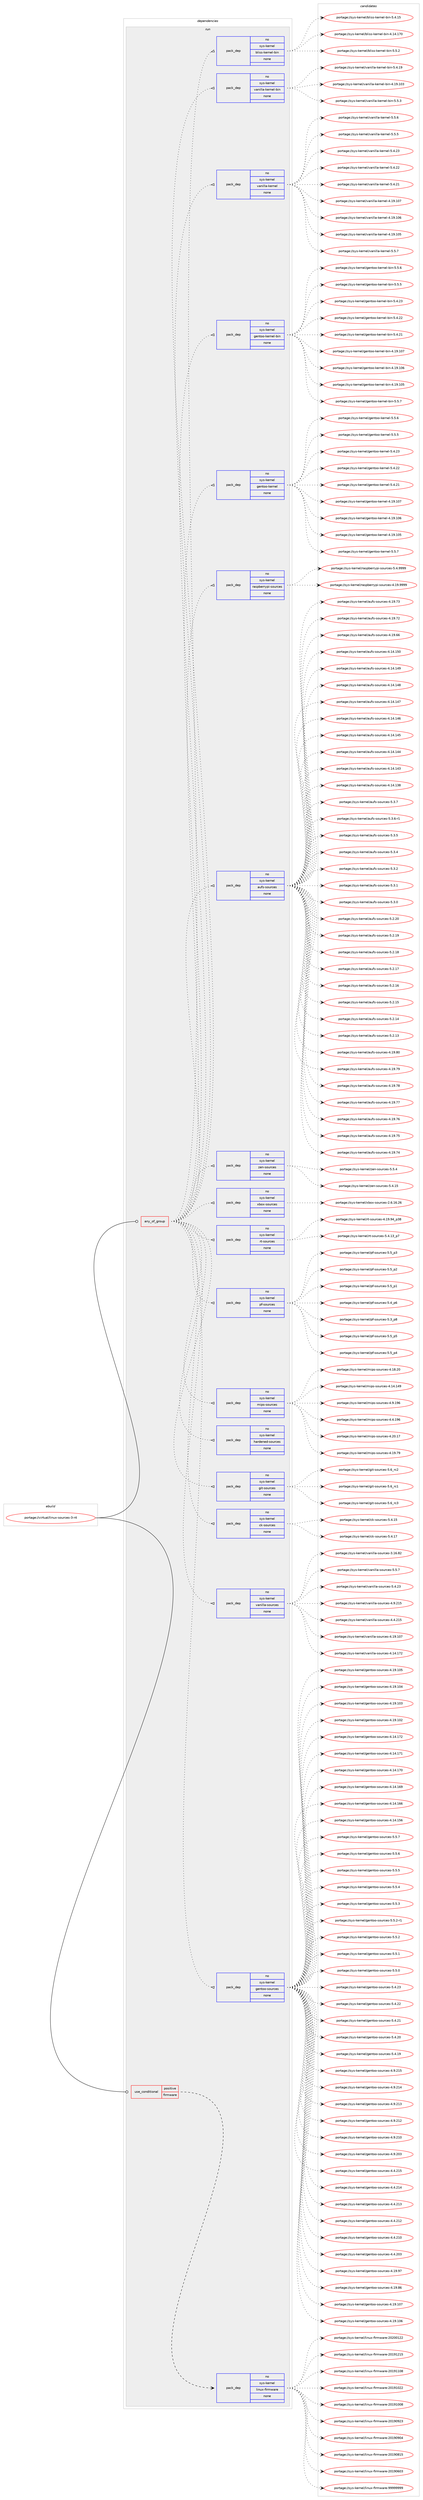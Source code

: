 digraph prolog {

# *************
# Graph options
# *************

newrank=true;
concentrate=true;
compound=true;
graph [rankdir=LR,fontname=Helvetica,fontsize=10,ranksep=1.5];#, ranksep=2.5, nodesep=0.2];
edge  [arrowhead=vee];
node  [fontname=Helvetica,fontsize=10];

# **********
# The ebuild
# **********

subgraph cluster_leftcol {
color=gray;
rank=same;
label=<<i>ebuild</i>>;
id [label="portage://virtual/linux-sources-3-r4", color=red, width=4, href="../virtual/linux-sources-3-r4.svg"];
}

# ****************
# The dependencies
# ****************

subgraph cluster_midcol {
color=gray;
label=<<i>dependencies</i>>;
subgraph cluster_compile {
fillcolor="#eeeeee";
style=filled;
label=<<i>compile</i>>;
}
subgraph cluster_compileandrun {
fillcolor="#eeeeee";
style=filled;
label=<<i>compile and run</i>>;
}
subgraph cluster_run {
fillcolor="#eeeeee";
style=filled;
label=<<i>run</i>>;
subgraph any565 {
dependency24202 [label=<<TABLE BORDER="0" CELLBORDER="1" CELLSPACING="0" CELLPADDING="4"><TR><TD CELLPADDING="10">any_of_group</TD></TR></TABLE>>, shape=none, color=red];subgraph pack19706 {
dependency24203 [label=<<TABLE BORDER="0" CELLBORDER="1" CELLSPACING="0" CELLPADDING="4" WIDTH="220"><TR><TD ROWSPAN="6" CELLPADDING="30">pack_dep</TD></TR><TR><TD WIDTH="110">no</TD></TR><TR><TD>sys-kernel</TD></TR><TR><TD>gentoo-sources</TD></TR><TR><TD>none</TD></TR><TR><TD></TD></TR></TABLE>>, shape=none, color=blue];
}
dependency24202:e -> dependency24203:w [weight=20,style="dotted",arrowhead="oinv"];
subgraph pack19707 {
dependency24204 [label=<<TABLE BORDER="0" CELLBORDER="1" CELLSPACING="0" CELLPADDING="4" WIDTH="220"><TR><TD ROWSPAN="6" CELLPADDING="30">pack_dep</TD></TR><TR><TD WIDTH="110">no</TD></TR><TR><TD>sys-kernel</TD></TR><TR><TD>vanilla-sources</TD></TR><TR><TD>none</TD></TR><TR><TD></TD></TR></TABLE>>, shape=none, color=blue];
}
dependency24202:e -> dependency24204:w [weight=20,style="dotted",arrowhead="oinv"];
subgraph pack19708 {
dependency24205 [label=<<TABLE BORDER="0" CELLBORDER="1" CELLSPACING="0" CELLPADDING="4" WIDTH="220"><TR><TD ROWSPAN="6" CELLPADDING="30">pack_dep</TD></TR><TR><TD WIDTH="110">no</TD></TR><TR><TD>sys-kernel</TD></TR><TR><TD>ck-sources</TD></TR><TR><TD>none</TD></TR><TR><TD></TD></TR></TABLE>>, shape=none, color=blue];
}
dependency24202:e -> dependency24205:w [weight=20,style="dotted",arrowhead="oinv"];
subgraph pack19709 {
dependency24206 [label=<<TABLE BORDER="0" CELLBORDER="1" CELLSPACING="0" CELLPADDING="4" WIDTH="220"><TR><TD ROWSPAN="6" CELLPADDING="30">pack_dep</TD></TR><TR><TD WIDTH="110">no</TD></TR><TR><TD>sys-kernel</TD></TR><TR><TD>git-sources</TD></TR><TR><TD>none</TD></TR><TR><TD></TD></TR></TABLE>>, shape=none, color=blue];
}
dependency24202:e -> dependency24206:w [weight=20,style="dotted",arrowhead="oinv"];
subgraph pack19710 {
dependency24207 [label=<<TABLE BORDER="0" CELLBORDER="1" CELLSPACING="0" CELLPADDING="4" WIDTH="220"><TR><TD ROWSPAN="6" CELLPADDING="30">pack_dep</TD></TR><TR><TD WIDTH="110">no</TD></TR><TR><TD>sys-kernel</TD></TR><TR><TD>hardened-sources</TD></TR><TR><TD>none</TD></TR><TR><TD></TD></TR></TABLE>>, shape=none, color=blue];
}
dependency24202:e -> dependency24207:w [weight=20,style="dotted",arrowhead="oinv"];
subgraph pack19711 {
dependency24208 [label=<<TABLE BORDER="0" CELLBORDER="1" CELLSPACING="0" CELLPADDING="4" WIDTH="220"><TR><TD ROWSPAN="6" CELLPADDING="30">pack_dep</TD></TR><TR><TD WIDTH="110">no</TD></TR><TR><TD>sys-kernel</TD></TR><TR><TD>mips-sources</TD></TR><TR><TD>none</TD></TR><TR><TD></TD></TR></TABLE>>, shape=none, color=blue];
}
dependency24202:e -> dependency24208:w [weight=20,style="dotted",arrowhead="oinv"];
subgraph pack19712 {
dependency24209 [label=<<TABLE BORDER="0" CELLBORDER="1" CELLSPACING="0" CELLPADDING="4" WIDTH="220"><TR><TD ROWSPAN="6" CELLPADDING="30">pack_dep</TD></TR><TR><TD WIDTH="110">no</TD></TR><TR><TD>sys-kernel</TD></TR><TR><TD>pf-sources</TD></TR><TR><TD>none</TD></TR><TR><TD></TD></TR></TABLE>>, shape=none, color=blue];
}
dependency24202:e -> dependency24209:w [weight=20,style="dotted",arrowhead="oinv"];
subgraph pack19713 {
dependency24210 [label=<<TABLE BORDER="0" CELLBORDER="1" CELLSPACING="0" CELLPADDING="4" WIDTH="220"><TR><TD ROWSPAN="6" CELLPADDING="30">pack_dep</TD></TR><TR><TD WIDTH="110">no</TD></TR><TR><TD>sys-kernel</TD></TR><TR><TD>rt-sources</TD></TR><TR><TD>none</TD></TR><TR><TD></TD></TR></TABLE>>, shape=none, color=blue];
}
dependency24202:e -> dependency24210:w [weight=20,style="dotted",arrowhead="oinv"];
subgraph pack19714 {
dependency24211 [label=<<TABLE BORDER="0" CELLBORDER="1" CELLSPACING="0" CELLPADDING="4" WIDTH="220"><TR><TD ROWSPAN="6" CELLPADDING="30">pack_dep</TD></TR><TR><TD WIDTH="110">no</TD></TR><TR><TD>sys-kernel</TD></TR><TR><TD>xbox-sources</TD></TR><TR><TD>none</TD></TR><TR><TD></TD></TR></TABLE>>, shape=none, color=blue];
}
dependency24202:e -> dependency24211:w [weight=20,style="dotted",arrowhead="oinv"];
subgraph pack19715 {
dependency24212 [label=<<TABLE BORDER="0" CELLBORDER="1" CELLSPACING="0" CELLPADDING="4" WIDTH="220"><TR><TD ROWSPAN="6" CELLPADDING="30">pack_dep</TD></TR><TR><TD WIDTH="110">no</TD></TR><TR><TD>sys-kernel</TD></TR><TR><TD>zen-sources</TD></TR><TR><TD>none</TD></TR><TR><TD></TD></TR></TABLE>>, shape=none, color=blue];
}
dependency24202:e -> dependency24212:w [weight=20,style="dotted",arrowhead="oinv"];
subgraph pack19716 {
dependency24213 [label=<<TABLE BORDER="0" CELLBORDER="1" CELLSPACING="0" CELLPADDING="4" WIDTH="220"><TR><TD ROWSPAN="6" CELLPADDING="30">pack_dep</TD></TR><TR><TD WIDTH="110">no</TD></TR><TR><TD>sys-kernel</TD></TR><TR><TD>aufs-sources</TD></TR><TR><TD>none</TD></TR><TR><TD></TD></TR></TABLE>>, shape=none, color=blue];
}
dependency24202:e -> dependency24213:w [weight=20,style="dotted",arrowhead="oinv"];
subgraph pack19717 {
dependency24214 [label=<<TABLE BORDER="0" CELLBORDER="1" CELLSPACING="0" CELLPADDING="4" WIDTH="220"><TR><TD ROWSPAN="6" CELLPADDING="30">pack_dep</TD></TR><TR><TD WIDTH="110">no</TD></TR><TR><TD>sys-kernel</TD></TR><TR><TD>raspberrypi-sources</TD></TR><TR><TD>none</TD></TR><TR><TD></TD></TR></TABLE>>, shape=none, color=blue];
}
dependency24202:e -> dependency24214:w [weight=20,style="dotted",arrowhead="oinv"];
subgraph pack19718 {
dependency24215 [label=<<TABLE BORDER="0" CELLBORDER="1" CELLSPACING="0" CELLPADDING="4" WIDTH="220"><TR><TD ROWSPAN="6" CELLPADDING="30">pack_dep</TD></TR><TR><TD WIDTH="110">no</TD></TR><TR><TD>sys-kernel</TD></TR><TR><TD>gentoo-kernel</TD></TR><TR><TD>none</TD></TR><TR><TD></TD></TR></TABLE>>, shape=none, color=blue];
}
dependency24202:e -> dependency24215:w [weight=20,style="dotted",arrowhead="oinv"];
subgraph pack19719 {
dependency24216 [label=<<TABLE BORDER="0" CELLBORDER="1" CELLSPACING="0" CELLPADDING="4" WIDTH="220"><TR><TD ROWSPAN="6" CELLPADDING="30">pack_dep</TD></TR><TR><TD WIDTH="110">no</TD></TR><TR><TD>sys-kernel</TD></TR><TR><TD>gentoo-kernel-bin</TD></TR><TR><TD>none</TD></TR><TR><TD></TD></TR></TABLE>>, shape=none, color=blue];
}
dependency24202:e -> dependency24216:w [weight=20,style="dotted",arrowhead="oinv"];
subgraph pack19720 {
dependency24217 [label=<<TABLE BORDER="0" CELLBORDER="1" CELLSPACING="0" CELLPADDING="4" WIDTH="220"><TR><TD ROWSPAN="6" CELLPADDING="30">pack_dep</TD></TR><TR><TD WIDTH="110">no</TD></TR><TR><TD>sys-kernel</TD></TR><TR><TD>vanilla-kernel</TD></TR><TR><TD>none</TD></TR><TR><TD></TD></TR></TABLE>>, shape=none, color=blue];
}
dependency24202:e -> dependency24217:w [weight=20,style="dotted",arrowhead="oinv"];
subgraph pack19721 {
dependency24218 [label=<<TABLE BORDER="0" CELLBORDER="1" CELLSPACING="0" CELLPADDING="4" WIDTH="220"><TR><TD ROWSPAN="6" CELLPADDING="30">pack_dep</TD></TR><TR><TD WIDTH="110">no</TD></TR><TR><TD>sys-kernel</TD></TR><TR><TD>vanilla-kernel-bin</TD></TR><TR><TD>none</TD></TR><TR><TD></TD></TR></TABLE>>, shape=none, color=blue];
}
dependency24202:e -> dependency24218:w [weight=20,style="dotted",arrowhead="oinv"];
subgraph pack19722 {
dependency24219 [label=<<TABLE BORDER="0" CELLBORDER="1" CELLSPACING="0" CELLPADDING="4" WIDTH="220"><TR><TD ROWSPAN="6" CELLPADDING="30">pack_dep</TD></TR><TR><TD WIDTH="110">no</TD></TR><TR><TD>sys-kernel</TD></TR><TR><TD>bliss-kernel-bin</TD></TR><TR><TD>none</TD></TR><TR><TD></TD></TR></TABLE>>, shape=none, color=blue];
}
dependency24202:e -> dependency24219:w [weight=20,style="dotted",arrowhead="oinv"];
}
id:e -> dependency24202:w [weight=20,style="solid",arrowhead="odot"];
subgraph cond3914 {
dependency24220 [label=<<TABLE BORDER="0" CELLBORDER="1" CELLSPACING="0" CELLPADDING="4"><TR><TD ROWSPAN="3" CELLPADDING="10">use_conditional</TD></TR><TR><TD>positive</TD></TR><TR><TD>firmware</TD></TR></TABLE>>, shape=none, color=red];
subgraph pack19723 {
dependency24221 [label=<<TABLE BORDER="0" CELLBORDER="1" CELLSPACING="0" CELLPADDING="4" WIDTH="220"><TR><TD ROWSPAN="6" CELLPADDING="30">pack_dep</TD></TR><TR><TD WIDTH="110">no</TD></TR><TR><TD>sys-kernel</TD></TR><TR><TD>linux-firmware</TD></TR><TR><TD>none</TD></TR><TR><TD></TD></TR></TABLE>>, shape=none, color=blue];
}
dependency24220:e -> dependency24221:w [weight=20,style="dashed",arrowhead="vee"];
}
id:e -> dependency24220:w [weight=20,style="solid",arrowhead="odot"];
}
}

# **************
# The candidates
# **************

subgraph cluster_choices {
rank=same;
color=gray;
label=<<i>candidates</i>>;

subgraph choice19706 {
color=black;
nodesep=1;
choice11512111545107101114110101108471031011101161111114511511111711499101115455346534655 [label="portage://sys-kernel/gentoo-sources-5.5.7", color=red, width=4,href="../sys-kernel/gentoo-sources-5.5.7.svg"];
choice11512111545107101114110101108471031011101161111114511511111711499101115455346534654 [label="portage://sys-kernel/gentoo-sources-5.5.6", color=red, width=4,href="../sys-kernel/gentoo-sources-5.5.6.svg"];
choice11512111545107101114110101108471031011101161111114511511111711499101115455346534653 [label="portage://sys-kernel/gentoo-sources-5.5.5", color=red, width=4,href="../sys-kernel/gentoo-sources-5.5.5.svg"];
choice11512111545107101114110101108471031011101161111114511511111711499101115455346534652 [label="portage://sys-kernel/gentoo-sources-5.5.4", color=red, width=4,href="../sys-kernel/gentoo-sources-5.5.4.svg"];
choice11512111545107101114110101108471031011101161111114511511111711499101115455346534651 [label="portage://sys-kernel/gentoo-sources-5.5.3", color=red, width=4,href="../sys-kernel/gentoo-sources-5.5.3.svg"];
choice115121115451071011141101011084710310111011611111145115111117114991011154553465346504511449 [label="portage://sys-kernel/gentoo-sources-5.5.2-r1", color=red, width=4,href="../sys-kernel/gentoo-sources-5.5.2-r1.svg"];
choice11512111545107101114110101108471031011101161111114511511111711499101115455346534650 [label="portage://sys-kernel/gentoo-sources-5.5.2", color=red, width=4,href="../sys-kernel/gentoo-sources-5.5.2.svg"];
choice11512111545107101114110101108471031011101161111114511511111711499101115455346534649 [label="portage://sys-kernel/gentoo-sources-5.5.1", color=red, width=4,href="../sys-kernel/gentoo-sources-5.5.1.svg"];
choice11512111545107101114110101108471031011101161111114511511111711499101115455346534648 [label="portage://sys-kernel/gentoo-sources-5.5.0", color=red, width=4,href="../sys-kernel/gentoo-sources-5.5.0.svg"];
choice1151211154510710111411010110847103101110116111111451151111171149910111545534652465051 [label="portage://sys-kernel/gentoo-sources-5.4.23", color=red, width=4,href="../sys-kernel/gentoo-sources-5.4.23.svg"];
choice1151211154510710111411010110847103101110116111111451151111171149910111545534652465050 [label="portage://sys-kernel/gentoo-sources-5.4.22", color=red, width=4,href="../sys-kernel/gentoo-sources-5.4.22.svg"];
choice1151211154510710111411010110847103101110116111111451151111171149910111545534652465049 [label="portage://sys-kernel/gentoo-sources-5.4.21", color=red, width=4,href="../sys-kernel/gentoo-sources-5.4.21.svg"];
choice1151211154510710111411010110847103101110116111111451151111171149910111545534652465048 [label="portage://sys-kernel/gentoo-sources-5.4.20", color=red, width=4,href="../sys-kernel/gentoo-sources-5.4.20.svg"];
choice1151211154510710111411010110847103101110116111111451151111171149910111545534652464957 [label="portage://sys-kernel/gentoo-sources-5.4.19", color=red, width=4,href="../sys-kernel/gentoo-sources-5.4.19.svg"];
choice115121115451071011141101011084710310111011611111145115111117114991011154552465746504953 [label="portage://sys-kernel/gentoo-sources-4.9.215", color=red, width=4,href="../sys-kernel/gentoo-sources-4.9.215.svg"];
choice115121115451071011141101011084710310111011611111145115111117114991011154552465746504952 [label="portage://sys-kernel/gentoo-sources-4.9.214", color=red, width=4,href="../sys-kernel/gentoo-sources-4.9.214.svg"];
choice115121115451071011141101011084710310111011611111145115111117114991011154552465746504951 [label="portage://sys-kernel/gentoo-sources-4.9.213", color=red, width=4,href="../sys-kernel/gentoo-sources-4.9.213.svg"];
choice115121115451071011141101011084710310111011611111145115111117114991011154552465746504950 [label="portage://sys-kernel/gentoo-sources-4.9.212", color=red, width=4,href="../sys-kernel/gentoo-sources-4.9.212.svg"];
choice115121115451071011141101011084710310111011611111145115111117114991011154552465746504948 [label="portage://sys-kernel/gentoo-sources-4.9.210", color=red, width=4,href="../sys-kernel/gentoo-sources-4.9.210.svg"];
choice115121115451071011141101011084710310111011611111145115111117114991011154552465746504851 [label="portage://sys-kernel/gentoo-sources-4.9.203", color=red, width=4,href="../sys-kernel/gentoo-sources-4.9.203.svg"];
choice115121115451071011141101011084710310111011611111145115111117114991011154552465246504953 [label="portage://sys-kernel/gentoo-sources-4.4.215", color=red, width=4,href="../sys-kernel/gentoo-sources-4.4.215.svg"];
choice115121115451071011141101011084710310111011611111145115111117114991011154552465246504952 [label="portage://sys-kernel/gentoo-sources-4.4.214", color=red, width=4,href="../sys-kernel/gentoo-sources-4.4.214.svg"];
choice115121115451071011141101011084710310111011611111145115111117114991011154552465246504951 [label="portage://sys-kernel/gentoo-sources-4.4.213", color=red, width=4,href="../sys-kernel/gentoo-sources-4.4.213.svg"];
choice115121115451071011141101011084710310111011611111145115111117114991011154552465246504950 [label="portage://sys-kernel/gentoo-sources-4.4.212", color=red, width=4,href="../sys-kernel/gentoo-sources-4.4.212.svg"];
choice115121115451071011141101011084710310111011611111145115111117114991011154552465246504948 [label="portage://sys-kernel/gentoo-sources-4.4.210", color=red, width=4,href="../sys-kernel/gentoo-sources-4.4.210.svg"];
choice115121115451071011141101011084710310111011611111145115111117114991011154552465246504851 [label="portage://sys-kernel/gentoo-sources-4.4.203", color=red, width=4,href="../sys-kernel/gentoo-sources-4.4.203.svg"];
choice115121115451071011141101011084710310111011611111145115111117114991011154552464957465755 [label="portage://sys-kernel/gentoo-sources-4.19.97", color=red, width=4,href="../sys-kernel/gentoo-sources-4.19.97.svg"];
choice115121115451071011141101011084710310111011611111145115111117114991011154552464957465654 [label="portage://sys-kernel/gentoo-sources-4.19.86", color=red, width=4,href="../sys-kernel/gentoo-sources-4.19.86.svg"];
choice11512111545107101114110101108471031011101161111114511511111711499101115455246495746494855 [label="portage://sys-kernel/gentoo-sources-4.19.107", color=red, width=4,href="../sys-kernel/gentoo-sources-4.19.107.svg"];
choice11512111545107101114110101108471031011101161111114511511111711499101115455246495746494854 [label="portage://sys-kernel/gentoo-sources-4.19.106", color=red, width=4,href="../sys-kernel/gentoo-sources-4.19.106.svg"];
choice11512111545107101114110101108471031011101161111114511511111711499101115455246495746494853 [label="portage://sys-kernel/gentoo-sources-4.19.105", color=red, width=4,href="../sys-kernel/gentoo-sources-4.19.105.svg"];
choice11512111545107101114110101108471031011101161111114511511111711499101115455246495746494852 [label="portage://sys-kernel/gentoo-sources-4.19.104", color=red, width=4,href="../sys-kernel/gentoo-sources-4.19.104.svg"];
choice11512111545107101114110101108471031011101161111114511511111711499101115455246495746494851 [label="portage://sys-kernel/gentoo-sources-4.19.103", color=red, width=4,href="../sys-kernel/gentoo-sources-4.19.103.svg"];
choice11512111545107101114110101108471031011101161111114511511111711499101115455246495746494850 [label="portage://sys-kernel/gentoo-sources-4.19.102", color=red, width=4,href="../sys-kernel/gentoo-sources-4.19.102.svg"];
choice11512111545107101114110101108471031011101161111114511511111711499101115455246495246495550 [label="portage://sys-kernel/gentoo-sources-4.14.172", color=red, width=4,href="../sys-kernel/gentoo-sources-4.14.172.svg"];
choice11512111545107101114110101108471031011101161111114511511111711499101115455246495246495549 [label="portage://sys-kernel/gentoo-sources-4.14.171", color=red, width=4,href="../sys-kernel/gentoo-sources-4.14.171.svg"];
choice11512111545107101114110101108471031011101161111114511511111711499101115455246495246495548 [label="portage://sys-kernel/gentoo-sources-4.14.170", color=red, width=4,href="../sys-kernel/gentoo-sources-4.14.170.svg"];
choice11512111545107101114110101108471031011101161111114511511111711499101115455246495246495457 [label="portage://sys-kernel/gentoo-sources-4.14.169", color=red, width=4,href="../sys-kernel/gentoo-sources-4.14.169.svg"];
choice11512111545107101114110101108471031011101161111114511511111711499101115455246495246495454 [label="portage://sys-kernel/gentoo-sources-4.14.166", color=red, width=4,href="../sys-kernel/gentoo-sources-4.14.166.svg"];
choice11512111545107101114110101108471031011101161111114511511111711499101115455246495246495354 [label="portage://sys-kernel/gentoo-sources-4.14.156", color=red, width=4,href="../sys-kernel/gentoo-sources-4.14.156.svg"];
dependency24203:e -> choice11512111545107101114110101108471031011101161111114511511111711499101115455346534655:w [style=dotted,weight="100"];
dependency24203:e -> choice11512111545107101114110101108471031011101161111114511511111711499101115455346534654:w [style=dotted,weight="100"];
dependency24203:e -> choice11512111545107101114110101108471031011101161111114511511111711499101115455346534653:w [style=dotted,weight="100"];
dependency24203:e -> choice11512111545107101114110101108471031011101161111114511511111711499101115455346534652:w [style=dotted,weight="100"];
dependency24203:e -> choice11512111545107101114110101108471031011101161111114511511111711499101115455346534651:w [style=dotted,weight="100"];
dependency24203:e -> choice115121115451071011141101011084710310111011611111145115111117114991011154553465346504511449:w [style=dotted,weight="100"];
dependency24203:e -> choice11512111545107101114110101108471031011101161111114511511111711499101115455346534650:w [style=dotted,weight="100"];
dependency24203:e -> choice11512111545107101114110101108471031011101161111114511511111711499101115455346534649:w [style=dotted,weight="100"];
dependency24203:e -> choice11512111545107101114110101108471031011101161111114511511111711499101115455346534648:w [style=dotted,weight="100"];
dependency24203:e -> choice1151211154510710111411010110847103101110116111111451151111171149910111545534652465051:w [style=dotted,weight="100"];
dependency24203:e -> choice1151211154510710111411010110847103101110116111111451151111171149910111545534652465050:w [style=dotted,weight="100"];
dependency24203:e -> choice1151211154510710111411010110847103101110116111111451151111171149910111545534652465049:w [style=dotted,weight="100"];
dependency24203:e -> choice1151211154510710111411010110847103101110116111111451151111171149910111545534652465048:w [style=dotted,weight="100"];
dependency24203:e -> choice1151211154510710111411010110847103101110116111111451151111171149910111545534652464957:w [style=dotted,weight="100"];
dependency24203:e -> choice115121115451071011141101011084710310111011611111145115111117114991011154552465746504953:w [style=dotted,weight="100"];
dependency24203:e -> choice115121115451071011141101011084710310111011611111145115111117114991011154552465746504952:w [style=dotted,weight="100"];
dependency24203:e -> choice115121115451071011141101011084710310111011611111145115111117114991011154552465746504951:w [style=dotted,weight="100"];
dependency24203:e -> choice115121115451071011141101011084710310111011611111145115111117114991011154552465746504950:w [style=dotted,weight="100"];
dependency24203:e -> choice115121115451071011141101011084710310111011611111145115111117114991011154552465746504948:w [style=dotted,weight="100"];
dependency24203:e -> choice115121115451071011141101011084710310111011611111145115111117114991011154552465746504851:w [style=dotted,weight="100"];
dependency24203:e -> choice115121115451071011141101011084710310111011611111145115111117114991011154552465246504953:w [style=dotted,weight="100"];
dependency24203:e -> choice115121115451071011141101011084710310111011611111145115111117114991011154552465246504952:w [style=dotted,weight="100"];
dependency24203:e -> choice115121115451071011141101011084710310111011611111145115111117114991011154552465246504951:w [style=dotted,weight="100"];
dependency24203:e -> choice115121115451071011141101011084710310111011611111145115111117114991011154552465246504950:w [style=dotted,weight="100"];
dependency24203:e -> choice115121115451071011141101011084710310111011611111145115111117114991011154552465246504948:w [style=dotted,weight="100"];
dependency24203:e -> choice115121115451071011141101011084710310111011611111145115111117114991011154552465246504851:w [style=dotted,weight="100"];
dependency24203:e -> choice115121115451071011141101011084710310111011611111145115111117114991011154552464957465755:w [style=dotted,weight="100"];
dependency24203:e -> choice115121115451071011141101011084710310111011611111145115111117114991011154552464957465654:w [style=dotted,weight="100"];
dependency24203:e -> choice11512111545107101114110101108471031011101161111114511511111711499101115455246495746494855:w [style=dotted,weight="100"];
dependency24203:e -> choice11512111545107101114110101108471031011101161111114511511111711499101115455246495746494854:w [style=dotted,weight="100"];
dependency24203:e -> choice11512111545107101114110101108471031011101161111114511511111711499101115455246495746494853:w [style=dotted,weight="100"];
dependency24203:e -> choice11512111545107101114110101108471031011101161111114511511111711499101115455246495746494852:w [style=dotted,weight="100"];
dependency24203:e -> choice11512111545107101114110101108471031011101161111114511511111711499101115455246495746494851:w [style=dotted,weight="100"];
dependency24203:e -> choice11512111545107101114110101108471031011101161111114511511111711499101115455246495746494850:w [style=dotted,weight="100"];
dependency24203:e -> choice11512111545107101114110101108471031011101161111114511511111711499101115455246495246495550:w [style=dotted,weight="100"];
dependency24203:e -> choice11512111545107101114110101108471031011101161111114511511111711499101115455246495246495549:w [style=dotted,weight="100"];
dependency24203:e -> choice11512111545107101114110101108471031011101161111114511511111711499101115455246495246495548:w [style=dotted,weight="100"];
dependency24203:e -> choice11512111545107101114110101108471031011101161111114511511111711499101115455246495246495457:w [style=dotted,weight="100"];
dependency24203:e -> choice11512111545107101114110101108471031011101161111114511511111711499101115455246495246495454:w [style=dotted,weight="100"];
dependency24203:e -> choice11512111545107101114110101108471031011101161111114511511111711499101115455246495246495354:w [style=dotted,weight="100"];
}
subgraph choice19707 {
color=black;
nodesep=1;
choice115121115451071011141101011084711897110105108108974511511111711499101115455346534655 [label="portage://sys-kernel/vanilla-sources-5.5.7", color=red, width=4,href="../sys-kernel/vanilla-sources-5.5.7.svg"];
choice11512111545107101114110101108471189711010510810897451151111171149910111545534652465051 [label="portage://sys-kernel/vanilla-sources-5.4.23", color=red, width=4,href="../sys-kernel/vanilla-sources-5.4.23.svg"];
choice1151211154510710111411010110847118971101051081089745115111117114991011154552465746504953 [label="portage://sys-kernel/vanilla-sources-4.9.215", color=red, width=4,href="../sys-kernel/vanilla-sources-4.9.215.svg"];
choice1151211154510710111411010110847118971101051081089745115111117114991011154552465246504953 [label="portage://sys-kernel/vanilla-sources-4.4.215", color=red, width=4,href="../sys-kernel/vanilla-sources-4.4.215.svg"];
choice115121115451071011141101011084711897110105108108974511511111711499101115455246495746494855 [label="portage://sys-kernel/vanilla-sources-4.19.107", color=red, width=4,href="../sys-kernel/vanilla-sources-4.19.107.svg"];
choice115121115451071011141101011084711897110105108108974511511111711499101115455246495246495550 [label="portage://sys-kernel/vanilla-sources-4.14.172", color=red, width=4,href="../sys-kernel/vanilla-sources-4.14.172.svg"];
choice1151211154510710111411010110847118971101051081089745115111117114991011154551464954465650 [label="portage://sys-kernel/vanilla-sources-3.16.82", color=red, width=4,href="../sys-kernel/vanilla-sources-3.16.82.svg"];
dependency24204:e -> choice115121115451071011141101011084711897110105108108974511511111711499101115455346534655:w [style=dotted,weight="100"];
dependency24204:e -> choice11512111545107101114110101108471189711010510810897451151111171149910111545534652465051:w [style=dotted,weight="100"];
dependency24204:e -> choice1151211154510710111411010110847118971101051081089745115111117114991011154552465746504953:w [style=dotted,weight="100"];
dependency24204:e -> choice1151211154510710111411010110847118971101051081089745115111117114991011154552465246504953:w [style=dotted,weight="100"];
dependency24204:e -> choice115121115451071011141101011084711897110105108108974511511111711499101115455246495746494855:w [style=dotted,weight="100"];
dependency24204:e -> choice115121115451071011141101011084711897110105108108974511511111711499101115455246495246495550:w [style=dotted,weight="100"];
dependency24204:e -> choice1151211154510710111411010110847118971101051081089745115111117114991011154551464954465650:w [style=dotted,weight="100"];
}
subgraph choice19708 {
color=black;
nodesep=1;
choice115121115451071011141101011084799107451151111171149910111545534652464955 [label="portage://sys-kernel/ck-sources-5.4.17", color=red, width=4,href="../sys-kernel/ck-sources-5.4.17.svg"];
choice115121115451071011141101011084799107451151111171149910111545534652464953 [label="portage://sys-kernel/ck-sources-5.4.15", color=red, width=4,href="../sys-kernel/ck-sources-5.4.15.svg"];
dependency24205:e -> choice115121115451071011141101011084799107451151111171149910111545534652464955:w [style=dotted,weight="100"];
dependency24205:e -> choice115121115451071011141101011084799107451151111171149910111545534652464953:w [style=dotted,weight="100"];
}
subgraph choice19709 {
color=black;
nodesep=1;
choice1151211154510710111411010110847103105116451151111171149910111545534654951149951 [label="portage://sys-kernel/git-sources-5.6_rc3", color=red, width=4,href="../sys-kernel/git-sources-5.6_rc3.svg"];
choice1151211154510710111411010110847103105116451151111171149910111545534654951149950 [label="portage://sys-kernel/git-sources-5.6_rc2", color=red, width=4,href="../sys-kernel/git-sources-5.6_rc2.svg"];
choice1151211154510710111411010110847103105116451151111171149910111545534654951149949 [label="portage://sys-kernel/git-sources-5.6_rc1", color=red, width=4,href="../sys-kernel/git-sources-5.6_rc1.svg"];
dependency24206:e -> choice1151211154510710111411010110847103105116451151111171149910111545534654951149951:w [style=dotted,weight="100"];
dependency24206:e -> choice1151211154510710111411010110847103105116451151111171149910111545534654951149950:w [style=dotted,weight="100"];
dependency24206:e -> choice1151211154510710111411010110847103105116451151111171149910111545534654951149949:w [style=dotted,weight="100"];
}
subgraph choice19710 {
color=black;
nodesep=1;
}
subgraph choice19711 {
color=black;
nodesep=1;
choice115121115451071011141101011084710910511211545115111117114991011154552465746495754 [label="portage://sys-kernel/mips-sources-4.9.196", color=red, width=4,href="../sys-kernel/mips-sources-4.9.196.svg"];
choice115121115451071011141101011084710910511211545115111117114991011154552465246495754 [label="portage://sys-kernel/mips-sources-4.4.196", color=red, width=4,href="../sys-kernel/mips-sources-4.4.196.svg"];
choice115121115451071011141101011084710910511211545115111117114991011154552465048464955 [label="portage://sys-kernel/mips-sources-4.20.17", color=red, width=4,href="../sys-kernel/mips-sources-4.20.17.svg"];
choice115121115451071011141101011084710910511211545115111117114991011154552464957465557 [label="portage://sys-kernel/mips-sources-4.19.79", color=red, width=4,href="../sys-kernel/mips-sources-4.19.79.svg"];
choice115121115451071011141101011084710910511211545115111117114991011154552464956465048 [label="portage://sys-kernel/mips-sources-4.18.20", color=red, width=4,href="../sys-kernel/mips-sources-4.18.20.svg"];
choice11512111545107101114110101108471091051121154511511111711499101115455246495246495257 [label="portage://sys-kernel/mips-sources-4.14.149", color=red, width=4,href="../sys-kernel/mips-sources-4.14.149.svg"];
dependency24208:e -> choice115121115451071011141101011084710910511211545115111117114991011154552465746495754:w [style=dotted,weight="100"];
dependency24208:e -> choice115121115451071011141101011084710910511211545115111117114991011154552465246495754:w [style=dotted,weight="100"];
dependency24208:e -> choice115121115451071011141101011084710910511211545115111117114991011154552465048464955:w [style=dotted,weight="100"];
dependency24208:e -> choice115121115451071011141101011084710910511211545115111117114991011154552464957465557:w [style=dotted,weight="100"];
dependency24208:e -> choice115121115451071011141101011084710910511211545115111117114991011154552464956465048:w [style=dotted,weight="100"];
dependency24208:e -> choice11512111545107101114110101108471091051121154511511111711499101115455246495246495257:w [style=dotted,weight="100"];
}
subgraph choice19712 {
color=black;
nodesep=1;
choice11512111545107101114110101108471121024511511111711499101115455346539511253 [label="portage://sys-kernel/pf-sources-5.5_p5", color=red, width=4,href="../sys-kernel/pf-sources-5.5_p5.svg"];
choice11512111545107101114110101108471121024511511111711499101115455346539511252 [label="portage://sys-kernel/pf-sources-5.5_p4", color=red, width=4,href="../sys-kernel/pf-sources-5.5_p4.svg"];
choice11512111545107101114110101108471121024511511111711499101115455346539511251 [label="portage://sys-kernel/pf-sources-5.5_p3", color=red, width=4,href="../sys-kernel/pf-sources-5.5_p3.svg"];
choice11512111545107101114110101108471121024511511111711499101115455346539511250 [label="portage://sys-kernel/pf-sources-5.5_p2", color=red, width=4,href="../sys-kernel/pf-sources-5.5_p2.svg"];
choice11512111545107101114110101108471121024511511111711499101115455346539511249 [label="portage://sys-kernel/pf-sources-5.5_p1", color=red, width=4,href="../sys-kernel/pf-sources-5.5_p1.svg"];
choice11512111545107101114110101108471121024511511111711499101115455346529511254 [label="portage://sys-kernel/pf-sources-5.4_p6", color=red, width=4,href="../sys-kernel/pf-sources-5.4_p6.svg"];
choice11512111545107101114110101108471121024511511111711499101115455346519511256 [label="portage://sys-kernel/pf-sources-5.3_p8", color=red, width=4,href="../sys-kernel/pf-sources-5.3_p8.svg"];
dependency24209:e -> choice11512111545107101114110101108471121024511511111711499101115455346539511253:w [style=dotted,weight="100"];
dependency24209:e -> choice11512111545107101114110101108471121024511511111711499101115455346539511252:w [style=dotted,weight="100"];
dependency24209:e -> choice11512111545107101114110101108471121024511511111711499101115455346539511251:w [style=dotted,weight="100"];
dependency24209:e -> choice11512111545107101114110101108471121024511511111711499101115455346539511250:w [style=dotted,weight="100"];
dependency24209:e -> choice11512111545107101114110101108471121024511511111711499101115455346539511249:w [style=dotted,weight="100"];
dependency24209:e -> choice11512111545107101114110101108471121024511511111711499101115455346529511254:w [style=dotted,weight="100"];
dependency24209:e -> choice11512111545107101114110101108471121024511511111711499101115455346519511256:w [style=dotted,weight="100"];
}
subgraph choice19713 {
color=black;
nodesep=1;
choice11512111545107101114110101108471141164511511111711499101115455346524649519511255 [label="portage://sys-kernel/rt-sources-5.4.13_p7", color=red, width=4,href="../sys-kernel/rt-sources-5.4.13_p7.svg"];
choice115121115451071011141101011084711411645115111117114991011154552464957465752951125156 [label="portage://sys-kernel/rt-sources-4.19.94_p38", color=red, width=4,href="../sys-kernel/rt-sources-4.19.94_p38.svg"];
dependency24210:e -> choice11512111545107101114110101108471141164511511111711499101115455346524649519511255:w [style=dotted,weight="100"];
dependency24210:e -> choice115121115451071011141101011084711411645115111117114991011154552464957465752951125156:w [style=dotted,weight="100"];
}
subgraph choice19714 {
color=black;
nodesep=1;
choice115121115451071011141101011084712098111120451151111171149910111545504654464954465054 [label="portage://sys-kernel/xbox-sources-2.6.16.26", color=red, width=4,href="../sys-kernel/xbox-sources-2.6.16.26.svg"];
dependency24211:e -> choice115121115451071011141101011084712098111120451151111171149910111545504654464954465054:w [style=dotted,weight="100"];
}
subgraph choice19715 {
color=black;
nodesep=1;
choice11512111545107101114110101108471221011104511511111711499101115455346534652 [label="portage://sys-kernel/zen-sources-5.5.4", color=red, width=4,href="../sys-kernel/zen-sources-5.5.4.svg"];
choice1151211154510710111411010110847122101110451151111171149910111545534652464953 [label="portage://sys-kernel/zen-sources-5.4.15", color=red, width=4,href="../sys-kernel/zen-sources-5.4.15.svg"];
dependency24212:e -> choice11512111545107101114110101108471221011104511511111711499101115455346534652:w [style=dotted,weight="100"];
dependency24212:e -> choice1151211154510710111411010110847122101110451151111171149910111545534652464953:w [style=dotted,weight="100"];
}
subgraph choice19716 {
color=black;
nodesep=1;
choice1151211154510710111411010110847971171021154511511111711499101115455346514655 [label="portage://sys-kernel/aufs-sources-5.3.7", color=red, width=4,href="../sys-kernel/aufs-sources-5.3.7.svg"];
choice11512111545107101114110101108479711710211545115111117114991011154553465146544511449 [label="portage://sys-kernel/aufs-sources-5.3.6-r1", color=red, width=4,href="../sys-kernel/aufs-sources-5.3.6-r1.svg"];
choice1151211154510710111411010110847971171021154511511111711499101115455346514653 [label="portage://sys-kernel/aufs-sources-5.3.5", color=red, width=4,href="../sys-kernel/aufs-sources-5.3.5.svg"];
choice1151211154510710111411010110847971171021154511511111711499101115455346514652 [label="portage://sys-kernel/aufs-sources-5.3.4", color=red, width=4,href="../sys-kernel/aufs-sources-5.3.4.svg"];
choice1151211154510710111411010110847971171021154511511111711499101115455346514650 [label="portage://sys-kernel/aufs-sources-5.3.2", color=red, width=4,href="../sys-kernel/aufs-sources-5.3.2.svg"];
choice1151211154510710111411010110847971171021154511511111711499101115455346514649 [label="portage://sys-kernel/aufs-sources-5.3.1", color=red, width=4,href="../sys-kernel/aufs-sources-5.3.1.svg"];
choice1151211154510710111411010110847971171021154511511111711499101115455346514648 [label="portage://sys-kernel/aufs-sources-5.3.0", color=red, width=4,href="../sys-kernel/aufs-sources-5.3.0.svg"];
choice115121115451071011141101011084797117102115451151111171149910111545534650465048 [label="portage://sys-kernel/aufs-sources-5.2.20", color=red, width=4,href="../sys-kernel/aufs-sources-5.2.20.svg"];
choice115121115451071011141101011084797117102115451151111171149910111545534650464957 [label="portage://sys-kernel/aufs-sources-5.2.19", color=red, width=4,href="../sys-kernel/aufs-sources-5.2.19.svg"];
choice115121115451071011141101011084797117102115451151111171149910111545534650464956 [label="portage://sys-kernel/aufs-sources-5.2.18", color=red, width=4,href="../sys-kernel/aufs-sources-5.2.18.svg"];
choice115121115451071011141101011084797117102115451151111171149910111545534650464955 [label="portage://sys-kernel/aufs-sources-5.2.17", color=red, width=4,href="../sys-kernel/aufs-sources-5.2.17.svg"];
choice115121115451071011141101011084797117102115451151111171149910111545534650464954 [label="portage://sys-kernel/aufs-sources-5.2.16", color=red, width=4,href="../sys-kernel/aufs-sources-5.2.16.svg"];
choice115121115451071011141101011084797117102115451151111171149910111545534650464953 [label="portage://sys-kernel/aufs-sources-5.2.15", color=red, width=4,href="../sys-kernel/aufs-sources-5.2.15.svg"];
choice115121115451071011141101011084797117102115451151111171149910111545534650464952 [label="portage://sys-kernel/aufs-sources-5.2.14", color=red, width=4,href="../sys-kernel/aufs-sources-5.2.14.svg"];
choice115121115451071011141101011084797117102115451151111171149910111545534650464951 [label="portage://sys-kernel/aufs-sources-5.2.13", color=red, width=4,href="../sys-kernel/aufs-sources-5.2.13.svg"];
choice11512111545107101114110101108479711710211545115111117114991011154552464957465648 [label="portage://sys-kernel/aufs-sources-4.19.80", color=red, width=4,href="../sys-kernel/aufs-sources-4.19.80.svg"];
choice11512111545107101114110101108479711710211545115111117114991011154552464957465557 [label="portage://sys-kernel/aufs-sources-4.19.79", color=red, width=4,href="../sys-kernel/aufs-sources-4.19.79.svg"];
choice11512111545107101114110101108479711710211545115111117114991011154552464957465556 [label="portage://sys-kernel/aufs-sources-4.19.78", color=red, width=4,href="../sys-kernel/aufs-sources-4.19.78.svg"];
choice11512111545107101114110101108479711710211545115111117114991011154552464957465555 [label="portage://sys-kernel/aufs-sources-4.19.77", color=red, width=4,href="../sys-kernel/aufs-sources-4.19.77.svg"];
choice11512111545107101114110101108479711710211545115111117114991011154552464957465554 [label="portage://sys-kernel/aufs-sources-4.19.76", color=red, width=4,href="../sys-kernel/aufs-sources-4.19.76.svg"];
choice11512111545107101114110101108479711710211545115111117114991011154552464957465553 [label="portage://sys-kernel/aufs-sources-4.19.75", color=red, width=4,href="../sys-kernel/aufs-sources-4.19.75.svg"];
choice11512111545107101114110101108479711710211545115111117114991011154552464957465552 [label="portage://sys-kernel/aufs-sources-4.19.74", color=red, width=4,href="../sys-kernel/aufs-sources-4.19.74.svg"];
choice11512111545107101114110101108479711710211545115111117114991011154552464957465551 [label="portage://sys-kernel/aufs-sources-4.19.73", color=red, width=4,href="../sys-kernel/aufs-sources-4.19.73.svg"];
choice11512111545107101114110101108479711710211545115111117114991011154552464957465550 [label="portage://sys-kernel/aufs-sources-4.19.72", color=red, width=4,href="../sys-kernel/aufs-sources-4.19.72.svg"];
choice11512111545107101114110101108479711710211545115111117114991011154552464957465454 [label="portage://sys-kernel/aufs-sources-4.19.66", color=red, width=4,href="../sys-kernel/aufs-sources-4.19.66.svg"];
choice1151211154510710111411010110847971171021154511511111711499101115455246495246495348 [label="portage://sys-kernel/aufs-sources-4.14.150", color=red, width=4,href="../sys-kernel/aufs-sources-4.14.150.svg"];
choice1151211154510710111411010110847971171021154511511111711499101115455246495246495257 [label="portage://sys-kernel/aufs-sources-4.14.149", color=red, width=4,href="../sys-kernel/aufs-sources-4.14.149.svg"];
choice1151211154510710111411010110847971171021154511511111711499101115455246495246495256 [label="portage://sys-kernel/aufs-sources-4.14.148", color=red, width=4,href="../sys-kernel/aufs-sources-4.14.148.svg"];
choice1151211154510710111411010110847971171021154511511111711499101115455246495246495255 [label="portage://sys-kernel/aufs-sources-4.14.147", color=red, width=4,href="../sys-kernel/aufs-sources-4.14.147.svg"];
choice1151211154510710111411010110847971171021154511511111711499101115455246495246495254 [label="portage://sys-kernel/aufs-sources-4.14.146", color=red, width=4,href="../sys-kernel/aufs-sources-4.14.146.svg"];
choice1151211154510710111411010110847971171021154511511111711499101115455246495246495253 [label="portage://sys-kernel/aufs-sources-4.14.145", color=red, width=4,href="../sys-kernel/aufs-sources-4.14.145.svg"];
choice1151211154510710111411010110847971171021154511511111711499101115455246495246495252 [label="portage://sys-kernel/aufs-sources-4.14.144", color=red, width=4,href="../sys-kernel/aufs-sources-4.14.144.svg"];
choice1151211154510710111411010110847971171021154511511111711499101115455246495246495251 [label="portage://sys-kernel/aufs-sources-4.14.143", color=red, width=4,href="../sys-kernel/aufs-sources-4.14.143.svg"];
choice1151211154510710111411010110847971171021154511511111711499101115455246495246495156 [label="portage://sys-kernel/aufs-sources-4.14.138", color=red, width=4,href="../sys-kernel/aufs-sources-4.14.138.svg"];
dependency24213:e -> choice1151211154510710111411010110847971171021154511511111711499101115455346514655:w [style=dotted,weight="100"];
dependency24213:e -> choice11512111545107101114110101108479711710211545115111117114991011154553465146544511449:w [style=dotted,weight="100"];
dependency24213:e -> choice1151211154510710111411010110847971171021154511511111711499101115455346514653:w [style=dotted,weight="100"];
dependency24213:e -> choice1151211154510710111411010110847971171021154511511111711499101115455346514652:w [style=dotted,weight="100"];
dependency24213:e -> choice1151211154510710111411010110847971171021154511511111711499101115455346514650:w [style=dotted,weight="100"];
dependency24213:e -> choice1151211154510710111411010110847971171021154511511111711499101115455346514649:w [style=dotted,weight="100"];
dependency24213:e -> choice1151211154510710111411010110847971171021154511511111711499101115455346514648:w [style=dotted,weight="100"];
dependency24213:e -> choice115121115451071011141101011084797117102115451151111171149910111545534650465048:w [style=dotted,weight="100"];
dependency24213:e -> choice115121115451071011141101011084797117102115451151111171149910111545534650464957:w [style=dotted,weight="100"];
dependency24213:e -> choice115121115451071011141101011084797117102115451151111171149910111545534650464956:w [style=dotted,weight="100"];
dependency24213:e -> choice115121115451071011141101011084797117102115451151111171149910111545534650464955:w [style=dotted,weight="100"];
dependency24213:e -> choice115121115451071011141101011084797117102115451151111171149910111545534650464954:w [style=dotted,weight="100"];
dependency24213:e -> choice115121115451071011141101011084797117102115451151111171149910111545534650464953:w [style=dotted,weight="100"];
dependency24213:e -> choice115121115451071011141101011084797117102115451151111171149910111545534650464952:w [style=dotted,weight="100"];
dependency24213:e -> choice115121115451071011141101011084797117102115451151111171149910111545534650464951:w [style=dotted,weight="100"];
dependency24213:e -> choice11512111545107101114110101108479711710211545115111117114991011154552464957465648:w [style=dotted,weight="100"];
dependency24213:e -> choice11512111545107101114110101108479711710211545115111117114991011154552464957465557:w [style=dotted,weight="100"];
dependency24213:e -> choice11512111545107101114110101108479711710211545115111117114991011154552464957465556:w [style=dotted,weight="100"];
dependency24213:e -> choice11512111545107101114110101108479711710211545115111117114991011154552464957465555:w [style=dotted,weight="100"];
dependency24213:e -> choice11512111545107101114110101108479711710211545115111117114991011154552464957465554:w [style=dotted,weight="100"];
dependency24213:e -> choice11512111545107101114110101108479711710211545115111117114991011154552464957465553:w [style=dotted,weight="100"];
dependency24213:e -> choice11512111545107101114110101108479711710211545115111117114991011154552464957465552:w [style=dotted,weight="100"];
dependency24213:e -> choice11512111545107101114110101108479711710211545115111117114991011154552464957465551:w [style=dotted,weight="100"];
dependency24213:e -> choice11512111545107101114110101108479711710211545115111117114991011154552464957465550:w [style=dotted,weight="100"];
dependency24213:e -> choice11512111545107101114110101108479711710211545115111117114991011154552464957465454:w [style=dotted,weight="100"];
dependency24213:e -> choice1151211154510710111411010110847971171021154511511111711499101115455246495246495348:w [style=dotted,weight="100"];
dependency24213:e -> choice1151211154510710111411010110847971171021154511511111711499101115455246495246495257:w [style=dotted,weight="100"];
dependency24213:e -> choice1151211154510710111411010110847971171021154511511111711499101115455246495246495256:w [style=dotted,weight="100"];
dependency24213:e -> choice1151211154510710111411010110847971171021154511511111711499101115455246495246495255:w [style=dotted,weight="100"];
dependency24213:e -> choice1151211154510710111411010110847971171021154511511111711499101115455246495246495254:w [style=dotted,weight="100"];
dependency24213:e -> choice1151211154510710111411010110847971171021154511511111711499101115455246495246495253:w [style=dotted,weight="100"];
dependency24213:e -> choice1151211154510710111411010110847971171021154511511111711499101115455246495246495252:w [style=dotted,weight="100"];
dependency24213:e -> choice1151211154510710111411010110847971171021154511511111711499101115455246495246495251:w [style=dotted,weight="100"];
dependency24213:e -> choice1151211154510710111411010110847971171021154511511111711499101115455246495246495156:w [style=dotted,weight="100"];
}
subgraph choice19717 {
color=black;
nodesep=1;
choice115121115451071011141101011084711497115112981011141141211121054511511111711499101115455346524657575757 [label="portage://sys-kernel/raspberrypi-sources-5.4.9999", color=red, width=4,href="../sys-kernel/raspberrypi-sources-5.4.9999.svg"];
choice11512111545107101114110101108471149711511298101114114121112105451151111171149910111545524649574657575757 [label="portage://sys-kernel/raspberrypi-sources-4.19.9999", color=red, width=4,href="../sys-kernel/raspberrypi-sources-4.19.9999.svg"];
dependency24214:e -> choice115121115451071011141101011084711497115112981011141141211121054511511111711499101115455346524657575757:w [style=dotted,weight="100"];
dependency24214:e -> choice11512111545107101114110101108471149711511298101114114121112105451151111171149910111545524649574657575757:w [style=dotted,weight="100"];
}
subgraph choice19718 {
color=black;
nodesep=1;
choice115121115451071011141101011084710310111011611111145107101114110101108455346534655 [label="portage://sys-kernel/gentoo-kernel-5.5.7", color=red, width=4,href="../sys-kernel/gentoo-kernel-5.5.7.svg"];
choice115121115451071011141101011084710310111011611111145107101114110101108455346534654 [label="portage://sys-kernel/gentoo-kernel-5.5.6", color=red, width=4,href="../sys-kernel/gentoo-kernel-5.5.6.svg"];
choice115121115451071011141101011084710310111011611111145107101114110101108455346534653 [label="portage://sys-kernel/gentoo-kernel-5.5.5", color=red, width=4,href="../sys-kernel/gentoo-kernel-5.5.5.svg"];
choice11512111545107101114110101108471031011101161111114510710111411010110845534652465051 [label="portage://sys-kernel/gentoo-kernel-5.4.23", color=red, width=4,href="../sys-kernel/gentoo-kernel-5.4.23.svg"];
choice11512111545107101114110101108471031011101161111114510710111411010110845534652465050 [label="portage://sys-kernel/gentoo-kernel-5.4.22", color=red, width=4,href="../sys-kernel/gentoo-kernel-5.4.22.svg"];
choice11512111545107101114110101108471031011101161111114510710111411010110845534652465049 [label="portage://sys-kernel/gentoo-kernel-5.4.21", color=red, width=4,href="../sys-kernel/gentoo-kernel-5.4.21.svg"];
choice115121115451071011141101011084710310111011611111145107101114110101108455246495746494855 [label="portage://sys-kernel/gentoo-kernel-4.19.107", color=red, width=4,href="../sys-kernel/gentoo-kernel-4.19.107.svg"];
choice115121115451071011141101011084710310111011611111145107101114110101108455246495746494854 [label="portage://sys-kernel/gentoo-kernel-4.19.106", color=red, width=4,href="../sys-kernel/gentoo-kernel-4.19.106.svg"];
choice115121115451071011141101011084710310111011611111145107101114110101108455246495746494853 [label="portage://sys-kernel/gentoo-kernel-4.19.105", color=red, width=4,href="../sys-kernel/gentoo-kernel-4.19.105.svg"];
dependency24215:e -> choice115121115451071011141101011084710310111011611111145107101114110101108455346534655:w [style=dotted,weight="100"];
dependency24215:e -> choice115121115451071011141101011084710310111011611111145107101114110101108455346534654:w [style=dotted,weight="100"];
dependency24215:e -> choice115121115451071011141101011084710310111011611111145107101114110101108455346534653:w [style=dotted,weight="100"];
dependency24215:e -> choice11512111545107101114110101108471031011101161111114510710111411010110845534652465051:w [style=dotted,weight="100"];
dependency24215:e -> choice11512111545107101114110101108471031011101161111114510710111411010110845534652465050:w [style=dotted,weight="100"];
dependency24215:e -> choice11512111545107101114110101108471031011101161111114510710111411010110845534652465049:w [style=dotted,weight="100"];
dependency24215:e -> choice115121115451071011141101011084710310111011611111145107101114110101108455246495746494855:w [style=dotted,weight="100"];
dependency24215:e -> choice115121115451071011141101011084710310111011611111145107101114110101108455246495746494854:w [style=dotted,weight="100"];
dependency24215:e -> choice115121115451071011141101011084710310111011611111145107101114110101108455246495746494853:w [style=dotted,weight="100"];
}
subgraph choice19719 {
color=black;
nodesep=1;
choice1151211154510710111411010110847103101110116111111451071011141101011084598105110455346534655 [label="portage://sys-kernel/gentoo-kernel-bin-5.5.7", color=red, width=4,href="../sys-kernel/gentoo-kernel-bin-5.5.7.svg"];
choice1151211154510710111411010110847103101110116111111451071011141101011084598105110455346534654 [label="portage://sys-kernel/gentoo-kernel-bin-5.5.6", color=red, width=4,href="../sys-kernel/gentoo-kernel-bin-5.5.6.svg"];
choice1151211154510710111411010110847103101110116111111451071011141101011084598105110455346534653 [label="portage://sys-kernel/gentoo-kernel-bin-5.5.5", color=red, width=4,href="../sys-kernel/gentoo-kernel-bin-5.5.5.svg"];
choice115121115451071011141101011084710310111011611111145107101114110101108459810511045534652465051 [label="portage://sys-kernel/gentoo-kernel-bin-5.4.23", color=red, width=4,href="../sys-kernel/gentoo-kernel-bin-5.4.23.svg"];
choice115121115451071011141101011084710310111011611111145107101114110101108459810511045534652465050 [label="portage://sys-kernel/gentoo-kernel-bin-5.4.22", color=red, width=4,href="../sys-kernel/gentoo-kernel-bin-5.4.22.svg"];
choice115121115451071011141101011084710310111011611111145107101114110101108459810511045534652465049 [label="portage://sys-kernel/gentoo-kernel-bin-5.4.21", color=red, width=4,href="../sys-kernel/gentoo-kernel-bin-5.4.21.svg"];
choice1151211154510710111411010110847103101110116111111451071011141101011084598105110455246495746494855 [label="portage://sys-kernel/gentoo-kernel-bin-4.19.107", color=red, width=4,href="../sys-kernel/gentoo-kernel-bin-4.19.107.svg"];
choice1151211154510710111411010110847103101110116111111451071011141101011084598105110455246495746494854 [label="portage://sys-kernel/gentoo-kernel-bin-4.19.106", color=red, width=4,href="../sys-kernel/gentoo-kernel-bin-4.19.106.svg"];
choice1151211154510710111411010110847103101110116111111451071011141101011084598105110455246495746494853 [label="portage://sys-kernel/gentoo-kernel-bin-4.19.105", color=red, width=4,href="../sys-kernel/gentoo-kernel-bin-4.19.105.svg"];
dependency24216:e -> choice1151211154510710111411010110847103101110116111111451071011141101011084598105110455346534655:w [style=dotted,weight="100"];
dependency24216:e -> choice1151211154510710111411010110847103101110116111111451071011141101011084598105110455346534654:w [style=dotted,weight="100"];
dependency24216:e -> choice1151211154510710111411010110847103101110116111111451071011141101011084598105110455346534653:w [style=dotted,weight="100"];
dependency24216:e -> choice115121115451071011141101011084710310111011611111145107101114110101108459810511045534652465051:w [style=dotted,weight="100"];
dependency24216:e -> choice115121115451071011141101011084710310111011611111145107101114110101108459810511045534652465050:w [style=dotted,weight="100"];
dependency24216:e -> choice115121115451071011141101011084710310111011611111145107101114110101108459810511045534652465049:w [style=dotted,weight="100"];
dependency24216:e -> choice1151211154510710111411010110847103101110116111111451071011141101011084598105110455246495746494855:w [style=dotted,weight="100"];
dependency24216:e -> choice1151211154510710111411010110847103101110116111111451071011141101011084598105110455246495746494854:w [style=dotted,weight="100"];
dependency24216:e -> choice1151211154510710111411010110847103101110116111111451071011141101011084598105110455246495746494853:w [style=dotted,weight="100"];
}
subgraph choice19720 {
color=black;
nodesep=1;
choice1151211154510710111411010110847118971101051081089745107101114110101108455346534655 [label="portage://sys-kernel/vanilla-kernel-5.5.7", color=red, width=4,href="../sys-kernel/vanilla-kernel-5.5.7.svg"];
choice1151211154510710111411010110847118971101051081089745107101114110101108455346534654 [label="portage://sys-kernel/vanilla-kernel-5.5.6", color=red, width=4,href="../sys-kernel/vanilla-kernel-5.5.6.svg"];
choice1151211154510710111411010110847118971101051081089745107101114110101108455346534653 [label="portage://sys-kernel/vanilla-kernel-5.5.5", color=red, width=4,href="../sys-kernel/vanilla-kernel-5.5.5.svg"];
choice115121115451071011141101011084711897110105108108974510710111411010110845534652465051 [label="portage://sys-kernel/vanilla-kernel-5.4.23", color=red, width=4,href="../sys-kernel/vanilla-kernel-5.4.23.svg"];
choice115121115451071011141101011084711897110105108108974510710111411010110845534652465050 [label="portage://sys-kernel/vanilla-kernel-5.4.22", color=red, width=4,href="../sys-kernel/vanilla-kernel-5.4.22.svg"];
choice115121115451071011141101011084711897110105108108974510710111411010110845534652465049 [label="portage://sys-kernel/vanilla-kernel-5.4.21", color=red, width=4,href="../sys-kernel/vanilla-kernel-5.4.21.svg"];
choice1151211154510710111411010110847118971101051081089745107101114110101108455246495746494855 [label="portage://sys-kernel/vanilla-kernel-4.19.107", color=red, width=4,href="../sys-kernel/vanilla-kernel-4.19.107.svg"];
choice1151211154510710111411010110847118971101051081089745107101114110101108455246495746494854 [label="portage://sys-kernel/vanilla-kernel-4.19.106", color=red, width=4,href="../sys-kernel/vanilla-kernel-4.19.106.svg"];
choice1151211154510710111411010110847118971101051081089745107101114110101108455246495746494853 [label="portage://sys-kernel/vanilla-kernel-4.19.105", color=red, width=4,href="../sys-kernel/vanilla-kernel-4.19.105.svg"];
dependency24217:e -> choice1151211154510710111411010110847118971101051081089745107101114110101108455346534655:w [style=dotted,weight="100"];
dependency24217:e -> choice1151211154510710111411010110847118971101051081089745107101114110101108455346534654:w [style=dotted,weight="100"];
dependency24217:e -> choice1151211154510710111411010110847118971101051081089745107101114110101108455346534653:w [style=dotted,weight="100"];
dependency24217:e -> choice115121115451071011141101011084711897110105108108974510710111411010110845534652465051:w [style=dotted,weight="100"];
dependency24217:e -> choice115121115451071011141101011084711897110105108108974510710111411010110845534652465050:w [style=dotted,weight="100"];
dependency24217:e -> choice115121115451071011141101011084711897110105108108974510710111411010110845534652465049:w [style=dotted,weight="100"];
dependency24217:e -> choice1151211154510710111411010110847118971101051081089745107101114110101108455246495746494855:w [style=dotted,weight="100"];
dependency24217:e -> choice1151211154510710111411010110847118971101051081089745107101114110101108455246495746494854:w [style=dotted,weight="100"];
dependency24217:e -> choice1151211154510710111411010110847118971101051081089745107101114110101108455246495746494853:w [style=dotted,weight="100"];
}
subgraph choice19721 {
color=black;
nodesep=1;
choice11512111545107101114110101108471189711010510810897451071011141101011084598105110455346534651 [label="portage://sys-kernel/vanilla-kernel-bin-5.5.3", color=red, width=4,href="../sys-kernel/vanilla-kernel-bin-5.5.3.svg"];
choice1151211154510710111411010110847118971101051081089745107101114110101108459810511045534652464957 [label="portage://sys-kernel/vanilla-kernel-bin-5.4.19", color=red, width=4,href="../sys-kernel/vanilla-kernel-bin-5.4.19.svg"];
choice11512111545107101114110101108471189711010510810897451071011141101011084598105110455246495746494851 [label="portage://sys-kernel/vanilla-kernel-bin-4.19.103", color=red, width=4,href="../sys-kernel/vanilla-kernel-bin-4.19.103.svg"];
dependency24218:e -> choice11512111545107101114110101108471189711010510810897451071011141101011084598105110455346534651:w [style=dotted,weight="100"];
dependency24218:e -> choice1151211154510710111411010110847118971101051081089745107101114110101108459810511045534652464957:w [style=dotted,weight="100"];
dependency24218:e -> choice11512111545107101114110101108471189711010510810897451071011141101011084598105110455246495746494851:w [style=dotted,weight="100"];
}
subgraph choice19722 {
color=black;
nodesep=1;
choice115121115451071011141101011084798108105115115451071011141101011084598105110455346534650 [label="portage://sys-kernel/bliss-kernel-bin-5.5.2", color=red, width=4,href="../sys-kernel/bliss-kernel-bin-5.5.2.svg"];
choice11512111545107101114110101108479810810511511545107101114110101108459810511045534652464953 [label="portage://sys-kernel/bliss-kernel-bin-5.4.15", color=red, width=4,href="../sys-kernel/bliss-kernel-bin-5.4.15.svg"];
choice115121115451071011141101011084798108105115115451071011141101011084598105110455246495246495548 [label="portage://sys-kernel/bliss-kernel-bin-4.14.170", color=red, width=4,href="../sys-kernel/bliss-kernel-bin-4.14.170.svg"];
dependency24219:e -> choice115121115451071011141101011084798108105115115451071011141101011084598105110455346534650:w [style=dotted,weight="100"];
dependency24219:e -> choice11512111545107101114110101108479810810511511545107101114110101108459810511045534652464953:w [style=dotted,weight="100"];
dependency24219:e -> choice115121115451071011141101011084798108105115115451071011141101011084598105110455246495246495548:w [style=dotted,weight="100"];
}
subgraph choice19723 {
color=black;
nodesep=1;
choice11512111545107101114110101108471081051101171204510210511410911997114101455757575757575757 [label="portage://sys-kernel/linux-firmware-99999999", color=red, width=4,href="../sys-kernel/linux-firmware-99999999.svg"];
choice11512111545107101114110101108471081051101171204510210511410911997114101455048504848495050 [label="portage://sys-kernel/linux-firmware-20200122", color=red, width=4,href="../sys-kernel/linux-firmware-20200122.svg"];
choice11512111545107101114110101108471081051101171204510210511410911997114101455048495749504953 [label="portage://sys-kernel/linux-firmware-20191215", color=red, width=4,href="../sys-kernel/linux-firmware-20191215.svg"];
choice11512111545107101114110101108471081051101171204510210511410911997114101455048495749494856 [label="portage://sys-kernel/linux-firmware-20191108", color=red, width=4,href="../sys-kernel/linux-firmware-20191108.svg"];
choice11512111545107101114110101108471081051101171204510210511410911997114101455048495749485050 [label="portage://sys-kernel/linux-firmware-20191022", color=red, width=4,href="../sys-kernel/linux-firmware-20191022.svg"];
choice11512111545107101114110101108471081051101171204510210511410911997114101455048495749484856 [label="portage://sys-kernel/linux-firmware-20191008", color=red, width=4,href="../sys-kernel/linux-firmware-20191008.svg"];
choice11512111545107101114110101108471081051101171204510210511410911997114101455048495748575051 [label="portage://sys-kernel/linux-firmware-20190923", color=red, width=4,href="../sys-kernel/linux-firmware-20190923.svg"];
choice11512111545107101114110101108471081051101171204510210511410911997114101455048495748574852 [label="portage://sys-kernel/linux-firmware-20190904", color=red, width=4,href="../sys-kernel/linux-firmware-20190904.svg"];
choice11512111545107101114110101108471081051101171204510210511410911997114101455048495748564953 [label="portage://sys-kernel/linux-firmware-20190815", color=red, width=4,href="../sys-kernel/linux-firmware-20190815.svg"];
choice11512111545107101114110101108471081051101171204510210511410911997114101455048495748544851 [label="portage://sys-kernel/linux-firmware-20190603", color=red, width=4,href="../sys-kernel/linux-firmware-20190603.svg"];
dependency24221:e -> choice11512111545107101114110101108471081051101171204510210511410911997114101455757575757575757:w [style=dotted,weight="100"];
dependency24221:e -> choice11512111545107101114110101108471081051101171204510210511410911997114101455048504848495050:w [style=dotted,weight="100"];
dependency24221:e -> choice11512111545107101114110101108471081051101171204510210511410911997114101455048495749504953:w [style=dotted,weight="100"];
dependency24221:e -> choice11512111545107101114110101108471081051101171204510210511410911997114101455048495749494856:w [style=dotted,weight="100"];
dependency24221:e -> choice11512111545107101114110101108471081051101171204510210511410911997114101455048495749485050:w [style=dotted,weight="100"];
dependency24221:e -> choice11512111545107101114110101108471081051101171204510210511410911997114101455048495749484856:w [style=dotted,weight="100"];
dependency24221:e -> choice11512111545107101114110101108471081051101171204510210511410911997114101455048495748575051:w [style=dotted,weight="100"];
dependency24221:e -> choice11512111545107101114110101108471081051101171204510210511410911997114101455048495748574852:w [style=dotted,weight="100"];
dependency24221:e -> choice11512111545107101114110101108471081051101171204510210511410911997114101455048495748564953:w [style=dotted,weight="100"];
dependency24221:e -> choice11512111545107101114110101108471081051101171204510210511410911997114101455048495748544851:w [style=dotted,weight="100"];
}
}

}
